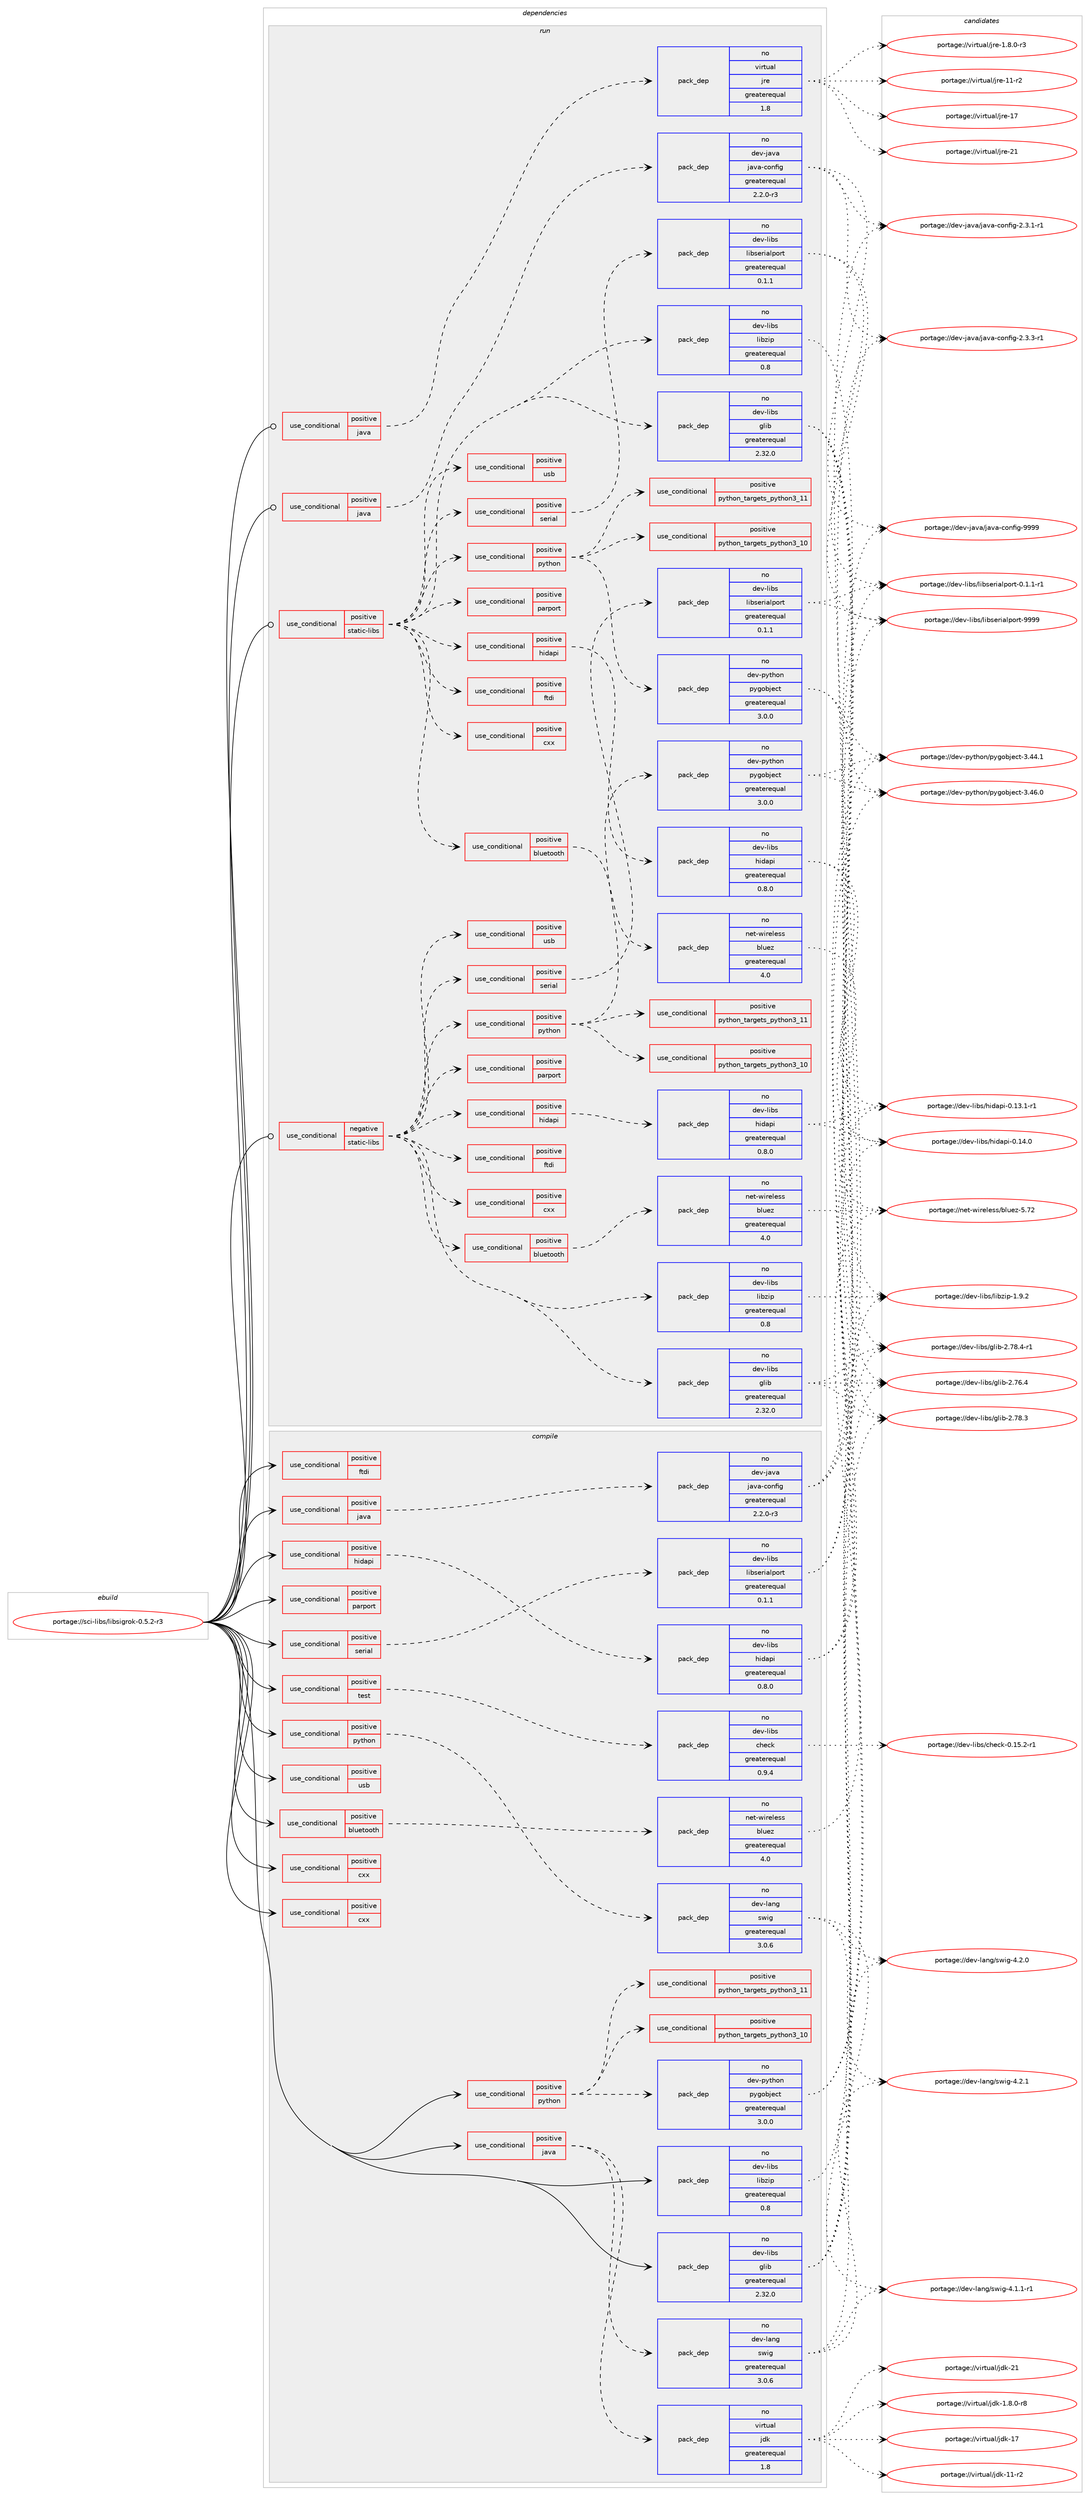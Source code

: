 digraph prolog {

# *************
# Graph options
# *************

newrank=true;
concentrate=true;
compound=true;
graph [rankdir=LR,fontname=Helvetica,fontsize=10,ranksep=1.5];#, ranksep=2.5, nodesep=0.2];
edge  [arrowhead=vee];
node  [fontname=Helvetica,fontsize=10];

# **********
# The ebuild
# **********

subgraph cluster_leftcol {
color=gray;
rank=same;
label=<<i>ebuild</i>>;
id [label="portage://sci-libs/libsigrok-0.5.2-r3", color=red, width=4, href="../sci-libs/libsigrok-0.5.2-r3.svg"];
}

# ****************
# The dependencies
# ****************

subgraph cluster_midcol {
color=gray;
label=<<i>dependencies</i>>;
subgraph cluster_compile {
fillcolor="#eeeeee";
style=filled;
label=<<i>compile</i>>;
subgraph cond7901 {
dependency10935 [label=<<TABLE BORDER="0" CELLBORDER="1" CELLSPACING="0" CELLPADDING="4"><TR><TD ROWSPAN="3" CELLPADDING="10">use_conditional</TD></TR><TR><TD>positive</TD></TR><TR><TD>bluetooth</TD></TR></TABLE>>, shape=none, color=red];
subgraph pack2926 {
dependency10936 [label=<<TABLE BORDER="0" CELLBORDER="1" CELLSPACING="0" CELLPADDING="4" WIDTH="220"><TR><TD ROWSPAN="6" CELLPADDING="30">pack_dep</TD></TR><TR><TD WIDTH="110">no</TD></TR><TR><TD>net-wireless</TD></TR><TR><TD>bluez</TD></TR><TR><TD>greaterequal</TD></TR><TR><TD>4.0</TD></TR></TABLE>>, shape=none, color=blue];
}
dependency10935:e -> dependency10936:w [weight=20,style="dashed",arrowhead="vee"];
}
id:e -> dependency10935:w [weight=20,style="solid",arrowhead="vee"];
subgraph cond7902 {
dependency10937 [label=<<TABLE BORDER="0" CELLBORDER="1" CELLSPACING="0" CELLPADDING="4"><TR><TD ROWSPAN="3" CELLPADDING="10">use_conditional</TD></TR><TR><TD>positive</TD></TR><TR><TD>cxx</TD></TR></TABLE>>, shape=none, color=red];
# *** BEGIN UNKNOWN DEPENDENCY TYPE (TODO) ***
# dependency10937 -> package_dependency(portage://sci-libs/libsigrok-0.5.2-r3,install,no,app-text,doxygen,none,[,,],[],[])
# *** END UNKNOWN DEPENDENCY TYPE (TODO) ***

}
id:e -> dependency10937:w [weight=20,style="solid",arrowhead="vee"];
subgraph cond7903 {
dependency10938 [label=<<TABLE BORDER="0" CELLBORDER="1" CELLSPACING="0" CELLPADDING="4"><TR><TD ROWSPAN="3" CELLPADDING="10">use_conditional</TD></TR><TR><TD>positive</TD></TR><TR><TD>cxx</TD></TR></TABLE>>, shape=none, color=red];
# *** BEGIN UNKNOWN DEPENDENCY TYPE (TODO) ***
# dependency10938 -> package_dependency(portage://sci-libs/libsigrok-0.5.2-r3,install,no,dev-cpp,glibmm,none,[,,],[slot(2)],[])
# *** END UNKNOWN DEPENDENCY TYPE (TODO) ***

}
id:e -> dependency10938:w [weight=20,style="solid",arrowhead="vee"];
subgraph cond7904 {
dependency10939 [label=<<TABLE BORDER="0" CELLBORDER="1" CELLSPACING="0" CELLPADDING="4"><TR><TD ROWSPAN="3" CELLPADDING="10">use_conditional</TD></TR><TR><TD>positive</TD></TR><TR><TD>ftdi</TD></TR></TABLE>>, shape=none, color=red];
# *** BEGIN UNKNOWN DEPENDENCY TYPE (TODO) ***
# dependency10939 -> package_dependency(portage://sci-libs/libsigrok-0.5.2-r3,install,no,dev-embedded,libftdi,none,[,,],[slot(1)],[])
# *** END UNKNOWN DEPENDENCY TYPE (TODO) ***

}
id:e -> dependency10939:w [weight=20,style="solid",arrowhead="vee"];
subgraph cond7905 {
dependency10940 [label=<<TABLE BORDER="0" CELLBORDER="1" CELLSPACING="0" CELLPADDING="4"><TR><TD ROWSPAN="3" CELLPADDING="10">use_conditional</TD></TR><TR><TD>positive</TD></TR><TR><TD>hidapi</TD></TR></TABLE>>, shape=none, color=red];
subgraph pack2927 {
dependency10941 [label=<<TABLE BORDER="0" CELLBORDER="1" CELLSPACING="0" CELLPADDING="4" WIDTH="220"><TR><TD ROWSPAN="6" CELLPADDING="30">pack_dep</TD></TR><TR><TD WIDTH="110">no</TD></TR><TR><TD>dev-libs</TD></TR><TR><TD>hidapi</TD></TR><TR><TD>greaterequal</TD></TR><TR><TD>0.8.0</TD></TR></TABLE>>, shape=none, color=blue];
}
dependency10940:e -> dependency10941:w [weight=20,style="dashed",arrowhead="vee"];
}
id:e -> dependency10940:w [weight=20,style="solid",arrowhead="vee"];
subgraph cond7906 {
dependency10942 [label=<<TABLE BORDER="0" CELLBORDER="1" CELLSPACING="0" CELLPADDING="4"><TR><TD ROWSPAN="3" CELLPADDING="10">use_conditional</TD></TR><TR><TD>positive</TD></TR><TR><TD>java</TD></TR></TABLE>>, shape=none, color=red];
subgraph pack2928 {
dependency10943 [label=<<TABLE BORDER="0" CELLBORDER="1" CELLSPACING="0" CELLPADDING="4" WIDTH="220"><TR><TD ROWSPAN="6" CELLPADDING="30">pack_dep</TD></TR><TR><TD WIDTH="110">no</TD></TR><TR><TD>dev-java</TD></TR><TR><TD>java-config</TD></TR><TR><TD>greaterequal</TD></TR><TR><TD>2.2.0-r3</TD></TR></TABLE>>, shape=none, color=blue];
}
dependency10942:e -> dependency10943:w [weight=20,style="dashed",arrowhead="vee"];
}
id:e -> dependency10942:w [weight=20,style="solid",arrowhead="vee"];
subgraph cond7907 {
dependency10944 [label=<<TABLE BORDER="0" CELLBORDER="1" CELLSPACING="0" CELLPADDING="4"><TR><TD ROWSPAN="3" CELLPADDING="10">use_conditional</TD></TR><TR><TD>positive</TD></TR><TR><TD>java</TD></TR></TABLE>>, shape=none, color=red];
subgraph pack2929 {
dependency10945 [label=<<TABLE BORDER="0" CELLBORDER="1" CELLSPACING="0" CELLPADDING="4" WIDTH="220"><TR><TD ROWSPAN="6" CELLPADDING="30">pack_dep</TD></TR><TR><TD WIDTH="110">no</TD></TR><TR><TD>dev-lang</TD></TR><TR><TD>swig</TD></TR><TR><TD>greaterequal</TD></TR><TR><TD>3.0.6</TD></TR></TABLE>>, shape=none, color=blue];
}
dependency10944:e -> dependency10945:w [weight=20,style="dashed",arrowhead="vee"];
subgraph pack2930 {
dependency10946 [label=<<TABLE BORDER="0" CELLBORDER="1" CELLSPACING="0" CELLPADDING="4" WIDTH="220"><TR><TD ROWSPAN="6" CELLPADDING="30">pack_dep</TD></TR><TR><TD WIDTH="110">no</TD></TR><TR><TD>virtual</TD></TR><TR><TD>jdk</TD></TR><TR><TD>greaterequal</TD></TR><TR><TD>1.8</TD></TR></TABLE>>, shape=none, color=blue];
}
dependency10944:e -> dependency10946:w [weight=20,style="dashed",arrowhead="vee"];
}
id:e -> dependency10944:w [weight=20,style="solid",arrowhead="vee"];
subgraph cond7908 {
dependency10947 [label=<<TABLE BORDER="0" CELLBORDER="1" CELLSPACING="0" CELLPADDING="4"><TR><TD ROWSPAN="3" CELLPADDING="10">use_conditional</TD></TR><TR><TD>positive</TD></TR><TR><TD>parport</TD></TR></TABLE>>, shape=none, color=red];
# *** BEGIN UNKNOWN DEPENDENCY TYPE (TODO) ***
# dependency10947 -> package_dependency(portage://sci-libs/libsigrok-0.5.2-r3,install,no,sys-libs,libieee1284,none,[,,],[],[])
# *** END UNKNOWN DEPENDENCY TYPE (TODO) ***

}
id:e -> dependency10947:w [weight=20,style="solid",arrowhead="vee"];
subgraph cond7909 {
dependency10948 [label=<<TABLE BORDER="0" CELLBORDER="1" CELLSPACING="0" CELLPADDING="4"><TR><TD ROWSPAN="3" CELLPADDING="10">use_conditional</TD></TR><TR><TD>positive</TD></TR><TR><TD>python</TD></TR></TABLE>>, shape=none, color=red];
subgraph cond7910 {
dependency10949 [label=<<TABLE BORDER="0" CELLBORDER="1" CELLSPACING="0" CELLPADDING="4"><TR><TD ROWSPAN="3" CELLPADDING="10">use_conditional</TD></TR><TR><TD>positive</TD></TR><TR><TD>python_targets_python3_10</TD></TR></TABLE>>, shape=none, color=red];
# *** BEGIN UNKNOWN DEPENDENCY TYPE (TODO) ***
# dependency10949 -> package_dependency(portage://sci-libs/libsigrok-0.5.2-r3,install,no,dev-lang,python,none,[,,],[slot(3.10)],[])
# *** END UNKNOWN DEPENDENCY TYPE (TODO) ***

}
dependency10948:e -> dependency10949:w [weight=20,style="dashed",arrowhead="vee"];
subgraph cond7911 {
dependency10950 [label=<<TABLE BORDER="0" CELLBORDER="1" CELLSPACING="0" CELLPADDING="4"><TR><TD ROWSPAN="3" CELLPADDING="10">use_conditional</TD></TR><TR><TD>positive</TD></TR><TR><TD>python_targets_python3_11</TD></TR></TABLE>>, shape=none, color=red];
# *** BEGIN UNKNOWN DEPENDENCY TYPE (TODO) ***
# dependency10950 -> package_dependency(portage://sci-libs/libsigrok-0.5.2-r3,install,no,dev-lang,python,none,[,,],[slot(3.11)],[])
# *** END UNKNOWN DEPENDENCY TYPE (TODO) ***

}
dependency10948:e -> dependency10950:w [weight=20,style="dashed",arrowhead="vee"];
subgraph pack2931 {
dependency10951 [label=<<TABLE BORDER="0" CELLBORDER="1" CELLSPACING="0" CELLPADDING="4" WIDTH="220"><TR><TD ROWSPAN="6" CELLPADDING="30">pack_dep</TD></TR><TR><TD WIDTH="110">no</TD></TR><TR><TD>dev-python</TD></TR><TR><TD>pygobject</TD></TR><TR><TD>greaterequal</TD></TR><TR><TD>3.0.0</TD></TR></TABLE>>, shape=none, color=blue];
}
dependency10948:e -> dependency10951:w [weight=20,style="dashed",arrowhead="vee"];
}
id:e -> dependency10948:w [weight=20,style="solid",arrowhead="vee"];
subgraph cond7912 {
dependency10952 [label=<<TABLE BORDER="0" CELLBORDER="1" CELLSPACING="0" CELLPADDING="4"><TR><TD ROWSPAN="3" CELLPADDING="10">use_conditional</TD></TR><TR><TD>positive</TD></TR><TR><TD>python</TD></TR></TABLE>>, shape=none, color=red];
subgraph pack2932 {
dependency10953 [label=<<TABLE BORDER="0" CELLBORDER="1" CELLSPACING="0" CELLPADDING="4" WIDTH="220"><TR><TD ROWSPAN="6" CELLPADDING="30">pack_dep</TD></TR><TR><TD WIDTH="110">no</TD></TR><TR><TD>dev-lang</TD></TR><TR><TD>swig</TD></TR><TR><TD>greaterequal</TD></TR><TR><TD>3.0.6</TD></TR></TABLE>>, shape=none, color=blue];
}
dependency10952:e -> dependency10953:w [weight=20,style="dashed",arrowhead="vee"];
# *** BEGIN UNKNOWN DEPENDENCY TYPE (TODO) ***
# dependency10952 -> package_dependency(portage://sci-libs/libsigrok-0.5.2-r3,install,no,dev-python,numpy,none,[,,],[],[use(optenable(python_targets_python3_10),negative),use(optenable(python_targets_python3_11),negative)])
# *** END UNKNOWN DEPENDENCY TYPE (TODO) ***

# *** BEGIN UNKNOWN DEPENDENCY TYPE (TODO) ***
# dependency10952 -> package_dependency(portage://sci-libs/libsigrok-0.5.2-r3,install,no,dev-python,setuptools,none,[,,],[],[use(optenable(python_targets_python3_10),negative),use(optenable(python_targets_python3_11),negative)])
# *** END UNKNOWN DEPENDENCY TYPE (TODO) ***

}
id:e -> dependency10952:w [weight=20,style="solid",arrowhead="vee"];
subgraph cond7913 {
dependency10954 [label=<<TABLE BORDER="0" CELLBORDER="1" CELLSPACING="0" CELLPADDING="4"><TR><TD ROWSPAN="3" CELLPADDING="10">use_conditional</TD></TR><TR><TD>positive</TD></TR><TR><TD>serial</TD></TR></TABLE>>, shape=none, color=red];
subgraph pack2933 {
dependency10955 [label=<<TABLE BORDER="0" CELLBORDER="1" CELLSPACING="0" CELLPADDING="4" WIDTH="220"><TR><TD ROWSPAN="6" CELLPADDING="30">pack_dep</TD></TR><TR><TD WIDTH="110">no</TD></TR><TR><TD>dev-libs</TD></TR><TR><TD>libserialport</TD></TR><TR><TD>greaterequal</TD></TR><TR><TD>0.1.1</TD></TR></TABLE>>, shape=none, color=blue];
}
dependency10954:e -> dependency10955:w [weight=20,style="dashed",arrowhead="vee"];
}
id:e -> dependency10954:w [weight=20,style="solid",arrowhead="vee"];
subgraph cond7914 {
dependency10956 [label=<<TABLE BORDER="0" CELLBORDER="1" CELLSPACING="0" CELLPADDING="4"><TR><TD ROWSPAN="3" CELLPADDING="10">use_conditional</TD></TR><TR><TD>positive</TD></TR><TR><TD>test</TD></TR></TABLE>>, shape=none, color=red];
subgraph pack2934 {
dependency10957 [label=<<TABLE BORDER="0" CELLBORDER="1" CELLSPACING="0" CELLPADDING="4" WIDTH="220"><TR><TD ROWSPAN="6" CELLPADDING="30">pack_dep</TD></TR><TR><TD WIDTH="110">no</TD></TR><TR><TD>dev-libs</TD></TR><TR><TD>check</TD></TR><TR><TD>greaterequal</TD></TR><TR><TD>0.9.4</TD></TR></TABLE>>, shape=none, color=blue];
}
dependency10956:e -> dependency10957:w [weight=20,style="dashed",arrowhead="vee"];
}
id:e -> dependency10956:w [weight=20,style="solid",arrowhead="vee"];
subgraph cond7915 {
dependency10958 [label=<<TABLE BORDER="0" CELLBORDER="1" CELLSPACING="0" CELLPADDING="4"><TR><TD ROWSPAN="3" CELLPADDING="10">use_conditional</TD></TR><TR><TD>positive</TD></TR><TR><TD>usb</TD></TR></TABLE>>, shape=none, color=red];
# *** BEGIN UNKNOWN DEPENDENCY TYPE (TODO) ***
# dependency10958 -> package_dependency(portage://sci-libs/libsigrok-0.5.2-r3,install,no,virtual,libusb,none,[,,],[slot(1)],[])
# *** END UNKNOWN DEPENDENCY TYPE (TODO) ***

}
id:e -> dependency10958:w [weight=20,style="solid",arrowhead="vee"];
subgraph pack2935 {
dependency10959 [label=<<TABLE BORDER="0" CELLBORDER="1" CELLSPACING="0" CELLPADDING="4" WIDTH="220"><TR><TD ROWSPAN="6" CELLPADDING="30">pack_dep</TD></TR><TR><TD WIDTH="110">no</TD></TR><TR><TD>dev-libs</TD></TR><TR><TD>glib</TD></TR><TR><TD>greaterequal</TD></TR><TR><TD>2.32.0</TD></TR></TABLE>>, shape=none, color=blue];
}
id:e -> dependency10959:w [weight=20,style="solid",arrowhead="vee"];
subgraph pack2936 {
dependency10960 [label=<<TABLE BORDER="0" CELLBORDER="1" CELLSPACING="0" CELLPADDING="4" WIDTH="220"><TR><TD ROWSPAN="6" CELLPADDING="30">pack_dep</TD></TR><TR><TD WIDTH="110">no</TD></TR><TR><TD>dev-libs</TD></TR><TR><TD>libzip</TD></TR><TR><TD>greaterequal</TD></TR><TR><TD>0.8</TD></TR></TABLE>>, shape=none, color=blue];
}
id:e -> dependency10960:w [weight=20,style="solid",arrowhead="vee"];
# *** BEGIN UNKNOWN DEPENDENCY TYPE (TODO) ***
# id -> package_dependency(portage://sci-libs/libsigrok-0.5.2-r3,install,no,virtual,pkgconfig,none,[,,],[],[])
# *** END UNKNOWN DEPENDENCY TYPE (TODO) ***

}
subgraph cluster_compileandrun {
fillcolor="#eeeeee";
style=filled;
label=<<i>compile and run</i>>;
}
subgraph cluster_run {
fillcolor="#eeeeee";
style=filled;
label=<<i>run</i>>;
subgraph cond7916 {
dependency10961 [label=<<TABLE BORDER="0" CELLBORDER="1" CELLSPACING="0" CELLPADDING="4"><TR><TD ROWSPAN="3" CELLPADDING="10">use_conditional</TD></TR><TR><TD>negative</TD></TR><TR><TD>static-libs</TD></TR></TABLE>>, shape=none, color=red];
subgraph pack2937 {
dependency10962 [label=<<TABLE BORDER="0" CELLBORDER="1" CELLSPACING="0" CELLPADDING="4" WIDTH="220"><TR><TD ROWSPAN="6" CELLPADDING="30">pack_dep</TD></TR><TR><TD WIDTH="110">no</TD></TR><TR><TD>dev-libs</TD></TR><TR><TD>glib</TD></TR><TR><TD>greaterequal</TD></TR><TR><TD>2.32.0</TD></TR></TABLE>>, shape=none, color=blue];
}
dependency10961:e -> dependency10962:w [weight=20,style="dashed",arrowhead="vee"];
subgraph pack2938 {
dependency10963 [label=<<TABLE BORDER="0" CELLBORDER="1" CELLSPACING="0" CELLPADDING="4" WIDTH="220"><TR><TD ROWSPAN="6" CELLPADDING="30">pack_dep</TD></TR><TR><TD WIDTH="110">no</TD></TR><TR><TD>dev-libs</TD></TR><TR><TD>libzip</TD></TR><TR><TD>greaterequal</TD></TR><TR><TD>0.8</TD></TR></TABLE>>, shape=none, color=blue];
}
dependency10961:e -> dependency10963:w [weight=20,style="dashed",arrowhead="vee"];
subgraph cond7917 {
dependency10964 [label=<<TABLE BORDER="0" CELLBORDER="1" CELLSPACING="0" CELLPADDING="4"><TR><TD ROWSPAN="3" CELLPADDING="10">use_conditional</TD></TR><TR><TD>positive</TD></TR><TR><TD>bluetooth</TD></TR></TABLE>>, shape=none, color=red];
subgraph pack2939 {
dependency10965 [label=<<TABLE BORDER="0" CELLBORDER="1" CELLSPACING="0" CELLPADDING="4" WIDTH="220"><TR><TD ROWSPAN="6" CELLPADDING="30">pack_dep</TD></TR><TR><TD WIDTH="110">no</TD></TR><TR><TD>net-wireless</TD></TR><TR><TD>bluez</TD></TR><TR><TD>greaterequal</TD></TR><TR><TD>4.0</TD></TR></TABLE>>, shape=none, color=blue];
}
dependency10964:e -> dependency10965:w [weight=20,style="dashed",arrowhead="vee"];
}
dependency10961:e -> dependency10964:w [weight=20,style="dashed",arrowhead="vee"];
subgraph cond7918 {
dependency10966 [label=<<TABLE BORDER="0" CELLBORDER="1" CELLSPACING="0" CELLPADDING="4"><TR><TD ROWSPAN="3" CELLPADDING="10">use_conditional</TD></TR><TR><TD>positive</TD></TR><TR><TD>cxx</TD></TR></TABLE>>, shape=none, color=red];
# *** BEGIN UNKNOWN DEPENDENCY TYPE (TODO) ***
# dependency10966 -> package_dependency(portage://sci-libs/libsigrok-0.5.2-r3,run,no,dev-cpp,glibmm,none,[,,],[slot(2)],[])
# *** END UNKNOWN DEPENDENCY TYPE (TODO) ***

}
dependency10961:e -> dependency10966:w [weight=20,style="dashed",arrowhead="vee"];
subgraph cond7919 {
dependency10967 [label=<<TABLE BORDER="0" CELLBORDER="1" CELLSPACING="0" CELLPADDING="4"><TR><TD ROWSPAN="3" CELLPADDING="10">use_conditional</TD></TR><TR><TD>positive</TD></TR><TR><TD>ftdi</TD></TR></TABLE>>, shape=none, color=red];
# *** BEGIN UNKNOWN DEPENDENCY TYPE (TODO) ***
# dependency10967 -> package_dependency(portage://sci-libs/libsigrok-0.5.2-r3,run,no,dev-embedded,libftdi,none,[,,],[slot(1)],[])
# *** END UNKNOWN DEPENDENCY TYPE (TODO) ***

}
dependency10961:e -> dependency10967:w [weight=20,style="dashed",arrowhead="vee"];
subgraph cond7920 {
dependency10968 [label=<<TABLE BORDER="0" CELLBORDER="1" CELLSPACING="0" CELLPADDING="4"><TR><TD ROWSPAN="3" CELLPADDING="10">use_conditional</TD></TR><TR><TD>positive</TD></TR><TR><TD>hidapi</TD></TR></TABLE>>, shape=none, color=red];
subgraph pack2940 {
dependency10969 [label=<<TABLE BORDER="0" CELLBORDER="1" CELLSPACING="0" CELLPADDING="4" WIDTH="220"><TR><TD ROWSPAN="6" CELLPADDING="30">pack_dep</TD></TR><TR><TD WIDTH="110">no</TD></TR><TR><TD>dev-libs</TD></TR><TR><TD>hidapi</TD></TR><TR><TD>greaterequal</TD></TR><TR><TD>0.8.0</TD></TR></TABLE>>, shape=none, color=blue];
}
dependency10968:e -> dependency10969:w [weight=20,style="dashed",arrowhead="vee"];
}
dependency10961:e -> dependency10968:w [weight=20,style="dashed",arrowhead="vee"];
subgraph cond7921 {
dependency10970 [label=<<TABLE BORDER="0" CELLBORDER="1" CELLSPACING="0" CELLPADDING="4"><TR><TD ROWSPAN="3" CELLPADDING="10">use_conditional</TD></TR><TR><TD>positive</TD></TR><TR><TD>parport</TD></TR></TABLE>>, shape=none, color=red];
# *** BEGIN UNKNOWN DEPENDENCY TYPE (TODO) ***
# dependency10970 -> package_dependency(portage://sci-libs/libsigrok-0.5.2-r3,run,no,sys-libs,libieee1284,none,[,,],[],[])
# *** END UNKNOWN DEPENDENCY TYPE (TODO) ***

}
dependency10961:e -> dependency10970:w [weight=20,style="dashed",arrowhead="vee"];
subgraph cond7922 {
dependency10971 [label=<<TABLE BORDER="0" CELLBORDER="1" CELLSPACING="0" CELLPADDING="4"><TR><TD ROWSPAN="3" CELLPADDING="10">use_conditional</TD></TR><TR><TD>positive</TD></TR><TR><TD>python</TD></TR></TABLE>>, shape=none, color=red];
subgraph cond7923 {
dependency10972 [label=<<TABLE BORDER="0" CELLBORDER="1" CELLSPACING="0" CELLPADDING="4"><TR><TD ROWSPAN="3" CELLPADDING="10">use_conditional</TD></TR><TR><TD>positive</TD></TR><TR><TD>python_targets_python3_10</TD></TR></TABLE>>, shape=none, color=red];
# *** BEGIN UNKNOWN DEPENDENCY TYPE (TODO) ***
# dependency10972 -> package_dependency(portage://sci-libs/libsigrok-0.5.2-r3,run,no,dev-lang,python,none,[,,],[slot(3.10)],[])
# *** END UNKNOWN DEPENDENCY TYPE (TODO) ***

}
dependency10971:e -> dependency10972:w [weight=20,style="dashed",arrowhead="vee"];
subgraph cond7924 {
dependency10973 [label=<<TABLE BORDER="0" CELLBORDER="1" CELLSPACING="0" CELLPADDING="4"><TR><TD ROWSPAN="3" CELLPADDING="10">use_conditional</TD></TR><TR><TD>positive</TD></TR><TR><TD>python_targets_python3_11</TD></TR></TABLE>>, shape=none, color=red];
# *** BEGIN UNKNOWN DEPENDENCY TYPE (TODO) ***
# dependency10973 -> package_dependency(portage://sci-libs/libsigrok-0.5.2-r3,run,no,dev-lang,python,none,[,,],[slot(3.11)],[])
# *** END UNKNOWN DEPENDENCY TYPE (TODO) ***

}
dependency10971:e -> dependency10973:w [weight=20,style="dashed",arrowhead="vee"];
subgraph pack2941 {
dependency10974 [label=<<TABLE BORDER="0" CELLBORDER="1" CELLSPACING="0" CELLPADDING="4" WIDTH="220"><TR><TD ROWSPAN="6" CELLPADDING="30">pack_dep</TD></TR><TR><TD WIDTH="110">no</TD></TR><TR><TD>dev-python</TD></TR><TR><TD>pygobject</TD></TR><TR><TD>greaterequal</TD></TR><TR><TD>3.0.0</TD></TR></TABLE>>, shape=none, color=blue];
}
dependency10971:e -> dependency10974:w [weight=20,style="dashed",arrowhead="vee"];
}
dependency10961:e -> dependency10971:w [weight=20,style="dashed",arrowhead="vee"];
subgraph cond7925 {
dependency10975 [label=<<TABLE BORDER="0" CELLBORDER="1" CELLSPACING="0" CELLPADDING="4"><TR><TD ROWSPAN="3" CELLPADDING="10">use_conditional</TD></TR><TR><TD>positive</TD></TR><TR><TD>serial</TD></TR></TABLE>>, shape=none, color=red];
subgraph pack2942 {
dependency10976 [label=<<TABLE BORDER="0" CELLBORDER="1" CELLSPACING="0" CELLPADDING="4" WIDTH="220"><TR><TD ROWSPAN="6" CELLPADDING="30">pack_dep</TD></TR><TR><TD WIDTH="110">no</TD></TR><TR><TD>dev-libs</TD></TR><TR><TD>libserialport</TD></TR><TR><TD>greaterequal</TD></TR><TR><TD>0.1.1</TD></TR></TABLE>>, shape=none, color=blue];
}
dependency10975:e -> dependency10976:w [weight=20,style="dashed",arrowhead="vee"];
}
dependency10961:e -> dependency10975:w [weight=20,style="dashed",arrowhead="vee"];
subgraph cond7926 {
dependency10977 [label=<<TABLE BORDER="0" CELLBORDER="1" CELLSPACING="0" CELLPADDING="4"><TR><TD ROWSPAN="3" CELLPADDING="10">use_conditional</TD></TR><TR><TD>positive</TD></TR><TR><TD>usb</TD></TR></TABLE>>, shape=none, color=red];
# *** BEGIN UNKNOWN DEPENDENCY TYPE (TODO) ***
# dependency10977 -> package_dependency(portage://sci-libs/libsigrok-0.5.2-r3,run,no,virtual,libusb,none,[,,],[slot(1)],[])
# *** END UNKNOWN DEPENDENCY TYPE (TODO) ***

}
dependency10961:e -> dependency10977:w [weight=20,style="dashed",arrowhead="vee"];
}
id:e -> dependency10961:w [weight=20,style="solid",arrowhead="odot"];
subgraph cond7927 {
dependency10978 [label=<<TABLE BORDER="0" CELLBORDER="1" CELLSPACING="0" CELLPADDING="4"><TR><TD ROWSPAN="3" CELLPADDING="10">use_conditional</TD></TR><TR><TD>positive</TD></TR><TR><TD>java</TD></TR></TABLE>>, shape=none, color=red];
subgraph pack2943 {
dependency10979 [label=<<TABLE BORDER="0" CELLBORDER="1" CELLSPACING="0" CELLPADDING="4" WIDTH="220"><TR><TD ROWSPAN="6" CELLPADDING="30">pack_dep</TD></TR><TR><TD WIDTH="110">no</TD></TR><TR><TD>dev-java</TD></TR><TR><TD>java-config</TD></TR><TR><TD>greaterequal</TD></TR><TR><TD>2.2.0-r3</TD></TR></TABLE>>, shape=none, color=blue];
}
dependency10978:e -> dependency10979:w [weight=20,style="dashed",arrowhead="vee"];
}
id:e -> dependency10978:w [weight=20,style="solid",arrowhead="odot"];
subgraph cond7928 {
dependency10980 [label=<<TABLE BORDER="0" CELLBORDER="1" CELLSPACING="0" CELLPADDING="4"><TR><TD ROWSPAN="3" CELLPADDING="10">use_conditional</TD></TR><TR><TD>positive</TD></TR><TR><TD>java</TD></TR></TABLE>>, shape=none, color=red];
subgraph pack2944 {
dependency10981 [label=<<TABLE BORDER="0" CELLBORDER="1" CELLSPACING="0" CELLPADDING="4" WIDTH="220"><TR><TD ROWSPAN="6" CELLPADDING="30">pack_dep</TD></TR><TR><TD WIDTH="110">no</TD></TR><TR><TD>virtual</TD></TR><TR><TD>jre</TD></TR><TR><TD>greaterequal</TD></TR><TR><TD>1.8</TD></TR></TABLE>>, shape=none, color=blue];
}
dependency10980:e -> dependency10981:w [weight=20,style="dashed",arrowhead="vee"];
}
id:e -> dependency10980:w [weight=20,style="solid",arrowhead="odot"];
subgraph cond7929 {
dependency10982 [label=<<TABLE BORDER="0" CELLBORDER="1" CELLSPACING="0" CELLPADDING="4"><TR><TD ROWSPAN="3" CELLPADDING="10">use_conditional</TD></TR><TR><TD>positive</TD></TR><TR><TD>static-libs</TD></TR></TABLE>>, shape=none, color=red];
subgraph pack2945 {
dependency10983 [label=<<TABLE BORDER="0" CELLBORDER="1" CELLSPACING="0" CELLPADDING="4" WIDTH="220"><TR><TD ROWSPAN="6" CELLPADDING="30">pack_dep</TD></TR><TR><TD WIDTH="110">no</TD></TR><TR><TD>dev-libs</TD></TR><TR><TD>glib</TD></TR><TR><TD>greaterequal</TD></TR><TR><TD>2.32.0</TD></TR></TABLE>>, shape=none, color=blue];
}
dependency10982:e -> dependency10983:w [weight=20,style="dashed",arrowhead="vee"];
subgraph pack2946 {
dependency10984 [label=<<TABLE BORDER="0" CELLBORDER="1" CELLSPACING="0" CELLPADDING="4" WIDTH="220"><TR><TD ROWSPAN="6" CELLPADDING="30">pack_dep</TD></TR><TR><TD WIDTH="110">no</TD></TR><TR><TD>dev-libs</TD></TR><TR><TD>libzip</TD></TR><TR><TD>greaterequal</TD></TR><TR><TD>0.8</TD></TR></TABLE>>, shape=none, color=blue];
}
dependency10982:e -> dependency10984:w [weight=20,style="dashed",arrowhead="vee"];
subgraph cond7930 {
dependency10985 [label=<<TABLE BORDER="0" CELLBORDER="1" CELLSPACING="0" CELLPADDING="4"><TR><TD ROWSPAN="3" CELLPADDING="10">use_conditional</TD></TR><TR><TD>positive</TD></TR><TR><TD>bluetooth</TD></TR></TABLE>>, shape=none, color=red];
subgraph pack2947 {
dependency10986 [label=<<TABLE BORDER="0" CELLBORDER="1" CELLSPACING="0" CELLPADDING="4" WIDTH="220"><TR><TD ROWSPAN="6" CELLPADDING="30">pack_dep</TD></TR><TR><TD WIDTH="110">no</TD></TR><TR><TD>net-wireless</TD></TR><TR><TD>bluez</TD></TR><TR><TD>greaterequal</TD></TR><TR><TD>4.0</TD></TR></TABLE>>, shape=none, color=blue];
}
dependency10985:e -> dependency10986:w [weight=20,style="dashed",arrowhead="vee"];
}
dependency10982:e -> dependency10985:w [weight=20,style="dashed",arrowhead="vee"];
subgraph cond7931 {
dependency10987 [label=<<TABLE BORDER="0" CELLBORDER="1" CELLSPACING="0" CELLPADDING="4"><TR><TD ROWSPAN="3" CELLPADDING="10">use_conditional</TD></TR><TR><TD>positive</TD></TR><TR><TD>cxx</TD></TR></TABLE>>, shape=none, color=red];
# *** BEGIN UNKNOWN DEPENDENCY TYPE (TODO) ***
# dependency10987 -> package_dependency(portage://sci-libs/libsigrok-0.5.2-r3,run,no,dev-cpp,glibmm,none,[,,],[slot(2)],[use(enable(static-libs),positive)])
# *** END UNKNOWN DEPENDENCY TYPE (TODO) ***

}
dependency10982:e -> dependency10987:w [weight=20,style="dashed",arrowhead="vee"];
subgraph cond7932 {
dependency10988 [label=<<TABLE BORDER="0" CELLBORDER="1" CELLSPACING="0" CELLPADDING="4"><TR><TD ROWSPAN="3" CELLPADDING="10">use_conditional</TD></TR><TR><TD>positive</TD></TR><TR><TD>ftdi</TD></TR></TABLE>>, shape=none, color=red];
# *** BEGIN UNKNOWN DEPENDENCY TYPE (TODO) ***
# dependency10988 -> package_dependency(portage://sci-libs/libsigrok-0.5.2-r3,run,no,dev-embedded,libftdi,none,[,,],[slot(1)],[use(enable(static-libs),positive)])
# *** END UNKNOWN DEPENDENCY TYPE (TODO) ***

}
dependency10982:e -> dependency10988:w [weight=20,style="dashed",arrowhead="vee"];
subgraph cond7933 {
dependency10989 [label=<<TABLE BORDER="0" CELLBORDER="1" CELLSPACING="0" CELLPADDING="4"><TR><TD ROWSPAN="3" CELLPADDING="10">use_conditional</TD></TR><TR><TD>positive</TD></TR><TR><TD>hidapi</TD></TR></TABLE>>, shape=none, color=red];
subgraph pack2948 {
dependency10990 [label=<<TABLE BORDER="0" CELLBORDER="1" CELLSPACING="0" CELLPADDING="4" WIDTH="220"><TR><TD ROWSPAN="6" CELLPADDING="30">pack_dep</TD></TR><TR><TD WIDTH="110">no</TD></TR><TR><TD>dev-libs</TD></TR><TR><TD>hidapi</TD></TR><TR><TD>greaterequal</TD></TR><TR><TD>0.8.0</TD></TR></TABLE>>, shape=none, color=blue];
}
dependency10989:e -> dependency10990:w [weight=20,style="dashed",arrowhead="vee"];
}
dependency10982:e -> dependency10989:w [weight=20,style="dashed",arrowhead="vee"];
subgraph cond7934 {
dependency10991 [label=<<TABLE BORDER="0" CELLBORDER="1" CELLSPACING="0" CELLPADDING="4"><TR><TD ROWSPAN="3" CELLPADDING="10">use_conditional</TD></TR><TR><TD>positive</TD></TR><TR><TD>parport</TD></TR></TABLE>>, shape=none, color=red];
# *** BEGIN UNKNOWN DEPENDENCY TYPE (TODO) ***
# dependency10991 -> package_dependency(portage://sci-libs/libsigrok-0.5.2-r3,run,no,sys-libs,libieee1284,none,[,,],[],[use(enable(static-libs),positive)])
# *** END UNKNOWN DEPENDENCY TYPE (TODO) ***

}
dependency10982:e -> dependency10991:w [weight=20,style="dashed",arrowhead="vee"];
subgraph cond7935 {
dependency10992 [label=<<TABLE BORDER="0" CELLBORDER="1" CELLSPACING="0" CELLPADDING="4"><TR><TD ROWSPAN="3" CELLPADDING="10">use_conditional</TD></TR><TR><TD>positive</TD></TR><TR><TD>python</TD></TR></TABLE>>, shape=none, color=red];
subgraph cond7936 {
dependency10993 [label=<<TABLE BORDER="0" CELLBORDER="1" CELLSPACING="0" CELLPADDING="4"><TR><TD ROWSPAN="3" CELLPADDING="10">use_conditional</TD></TR><TR><TD>positive</TD></TR><TR><TD>python_targets_python3_10</TD></TR></TABLE>>, shape=none, color=red];
# *** BEGIN UNKNOWN DEPENDENCY TYPE (TODO) ***
# dependency10993 -> package_dependency(portage://sci-libs/libsigrok-0.5.2-r3,run,no,dev-lang,python,none,[,,],[slot(3.10)],[])
# *** END UNKNOWN DEPENDENCY TYPE (TODO) ***

}
dependency10992:e -> dependency10993:w [weight=20,style="dashed",arrowhead="vee"];
subgraph cond7937 {
dependency10994 [label=<<TABLE BORDER="0" CELLBORDER="1" CELLSPACING="0" CELLPADDING="4"><TR><TD ROWSPAN="3" CELLPADDING="10">use_conditional</TD></TR><TR><TD>positive</TD></TR><TR><TD>python_targets_python3_11</TD></TR></TABLE>>, shape=none, color=red];
# *** BEGIN UNKNOWN DEPENDENCY TYPE (TODO) ***
# dependency10994 -> package_dependency(portage://sci-libs/libsigrok-0.5.2-r3,run,no,dev-lang,python,none,[,,],[slot(3.11)],[])
# *** END UNKNOWN DEPENDENCY TYPE (TODO) ***

}
dependency10992:e -> dependency10994:w [weight=20,style="dashed",arrowhead="vee"];
subgraph pack2949 {
dependency10995 [label=<<TABLE BORDER="0" CELLBORDER="1" CELLSPACING="0" CELLPADDING="4" WIDTH="220"><TR><TD ROWSPAN="6" CELLPADDING="30">pack_dep</TD></TR><TR><TD WIDTH="110">no</TD></TR><TR><TD>dev-python</TD></TR><TR><TD>pygobject</TD></TR><TR><TD>greaterequal</TD></TR><TR><TD>3.0.0</TD></TR></TABLE>>, shape=none, color=blue];
}
dependency10992:e -> dependency10995:w [weight=20,style="dashed",arrowhead="vee"];
}
dependency10982:e -> dependency10992:w [weight=20,style="dashed",arrowhead="vee"];
subgraph cond7938 {
dependency10996 [label=<<TABLE BORDER="0" CELLBORDER="1" CELLSPACING="0" CELLPADDING="4"><TR><TD ROWSPAN="3" CELLPADDING="10">use_conditional</TD></TR><TR><TD>positive</TD></TR><TR><TD>serial</TD></TR></TABLE>>, shape=none, color=red];
subgraph pack2950 {
dependency10997 [label=<<TABLE BORDER="0" CELLBORDER="1" CELLSPACING="0" CELLPADDING="4" WIDTH="220"><TR><TD ROWSPAN="6" CELLPADDING="30">pack_dep</TD></TR><TR><TD WIDTH="110">no</TD></TR><TR><TD>dev-libs</TD></TR><TR><TD>libserialport</TD></TR><TR><TD>greaterequal</TD></TR><TR><TD>0.1.1</TD></TR></TABLE>>, shape=none, color=blue];
}
dependency10996:e -> dependency10997:w [weight=20,style="dashed",arrowhead="vee"];
}
dependency10982:e -> dependency10996:w [weight=20,style="dashed",arrowhead="vee"];
subgraph cond7939 {
dependency10998 [label=<<TABLE BORDER="0" CELLBORDER="1" CELLSPACING="0" CELLPADDING="4"><TR><TD ROWSPAN="3" CELLPADDING="10">use_conditional</TD></TR><TR><TD>positive</TD></TR><TR><TD>usb</TD></TR></TABLE>>, shape=none, color=red];
# *** BEGIN UNKNOWN DEPENDENCY TYPE (TODO) ***
# dependency10998 -> package_dependency(portage://sci-libs/libsigrok-0.5.2-r3,run,no,virtual,libusb,none,[,,],[slot(1)],[use(enable(static-libs),positive)])
# *** END UNKNOWN DEPENDENCY TYPE (TODO) ***

}
dependency10982:e -> dependency10998:w [weight=20,style="dashed",arrowhead="vee"];
}
id:e -> dependency10982:w [weight=20,style="solid",arrowhead="odot"];
}
}

# **************
# The candidates
# **************

subgraph cluster_choices {
rank=same;
color=gray;
label=<<i>candidates</i>>;

subgraph choice2926 {
color=black;
nodesep=1;
choice1101011164511910511410110810111511547981081171011224553465550 [label="portage://net-wireless/bluez-5.72", color=red, width=4,href="../net-wireless/bluez-5.72.svg"];
dependency10936:e -> choice1101011164511910511410110810111511547981081171011224553465550:w [style=dotted,weight="100"];
}
subgraph choice2927 {
color=black;
nodesep=1;
choice10010111845108105981154710410510097112105454846495146494511449 [label="portage://dev-libs/hidapi-0.13.1-r1", color=red, width=4,href="../dev-libs/hidapi-0.13.1-r1.svg"];
choice1001011184510810598115471041051009711210545484649524648 [label="portage://dev-libs/hidapi-0.14.0", color=red, width=4,href="../dev-libs/hidapi-0.14.0.svg"];
dependency10941:e -> choice10010111845108105981154710410510097112105454846495146494511449:w [style=dotted,weight="100"];
dependency10941:e -> choice1001011184510810598115471041051009711210545484649524648:w [style=dotted,weight="100"];
}
subgraph choice2928 {
color=black;
nodesep=1;
choice10010111845106971189747106971189745991111101021051034550465146494511449 [label="portage://dev-java/java-config-2.3.1-r1", color=red, width=4,href="../dev-java/java-config-2.3.1-r1.svg"];
choice10010111845106971189747106971189745991111101021051034550465146514511449 [label="portage://dev-java/java-config-2.3.3-r1", color=red, width=4,href="../dev-java/java-config-2.3.3-r1.svg"];
choice10010111845106971189747106971189745991111101021051034557575757 [label="portage://dev-java/java-config-9999", color=red, width=4,href="../dev-java/java-config-9999.svg"];
dependency10943:e -> choice10010111845106971189747106971189745991111101021051034550465146494511449:w [style=dotted,weight="100"];
dependency10943:e -> choice10010111845106971189747106971189745991111101021051034550465146514511449:w [style=dotted,weight="100"];
dependency10943:e -> choice10010111845106971189747106971189745991111101021051034557575757:w [style=dotted,weight="100"];
}
subgraph choice2929 {
color=black;
nodesep=1;
choice1001011184510897110103471151191051034552464946494511449 [label="portage://dev-lang/swig-4.1.1-r1", color=red, width=4,href="../dev-lang/swig-4.1.1-r1.svg"];
choice100101118451089711010347115119105103455246504648 [label="portage://dev-lang/swig-4.2.0", color=red, width=4,href="../dev-lang/swig-4.2.0.svg"];
choice100101118451089711010347115119105103455246504649 [label="portage://dev-lang/swig-4.2.1", color=red, width=4,href="../dev-lang/swig-4.2.1.svg"];
dependency10945:e -> choice1001011184510897110103471151191051034552464946494511449:w [style=dotted,weight="100"];
dependency10945:e -> choice100101118451089711010347115119105103455246504648:w [style=dotted,weight="100"];
dependency10945:e -> choice100101118451089711010347115119105103455246504649:w [style=dotted,weight="100"];
}
subgraph choice2930 {
color=black;
nodesep=1;
choice11810511411611797108471061001074549465646484511456 [label="portage://virtual/jdk-1.8.0-r8", color=red, width=4,href="../virtual/jdk-1.8.0-r8.svg"];
choice11810511411611797108471061001074549494511450 [label="portage://virtual/jdk-11-r2", color=red, width=4,href="../virtual/jdk-11-r2.svg"];
choice1181051141161179710847106100107454955 [label="portage://virtual/jdk-17", color=red, width=4,href="../virtual/jdk-17.svg"];
choice1181051141161179710847106100107455049 [label="portage://virtual/jdk-21", color=red, width=4,href="../virtual/jdk-21.svg"];
dependency10946:e -> choice11810511411611797108471061001074549465646484511456:w [style=dotted,weight="100"];
dependency10946:e -> choice11810511411611797108471061001074549494511450:w [style=dotted,weight="100"];
dependency10946:e -> choice1181051141161179710847106100107454955:w [style=dotted,weight="100"];
dependency10946:e -> choice1181051141161179710847106100107455049:w [style=dotted,weight="100"];
}
subgraph choice2931 {
color=black;
nodesep=1;
choice1001011184511212111610411111047112121103111981061019911645514652524649 [label="portage://dev-python/pygobject-3.44.1", color=red, width=4,href="../dev-python/pygobject-3.44.1.svg"];
choice1001011184511212111610411111047112121103111981061019911645514652544648 [label="portage://dev-python/pygobject-3.46.0", color=red, width=4,href="../dev-python/pygobject-3.46.0.svg"];
dependency10951:e -> choice1001011184511212111610411111047112121103111981061019911645514652524649:w [style=dotted,weight="100"];
dependency10951:e -> choice1001011184511212111610411111047112121103111981061019911645514652544648:w [style=dotted,weight="100"];
}
subgraph choice2932 {
color=black;
nodesep=1;
choice1001011184510897110103471151191051034552464946494511449 [label="portage://dev-lang/swig-4.1.1-r1", color=red, width=4,href="../dev-lang/swig-4.1.1-r1.svg"];
choice100101118451089711010347115119105103455246504648 [label="portage://dev-lang/swig-4.2.0", color=red, width=4,href="../dev-lang/swig-4.2.0.svg"];
choice100101118451089711010347115119105103455246504649 [label="portage://dev-lang/swig-4.2.1", color=red, width=4,href="../dev-lang/swig-4.2.1.svg"];
dependency10953:e -> choice1001011184510897110103471151191051034552464946494511449:w [style=dotted,weight="100"];
dependency10953:e -> choice100101118451089711010347115119105103455246504648:w [style=dotted,weight="100"];
dependency10953:e -> choice100101118451089711010347115119105103455246504649:w [style=dotted,weight="100"];
}
subgraph choice2933 {
color=black;
nodesep=1;
choice10010111845108105981154710810598115101114105971081121111141164548464946494511449 [label="portage://dev-libs/libserialport-0.1.1-r1", color=red, width=4,href="../dev-libs/libserialport-0.1.1-r1.svg"];
choice10010111845108105981154710810598115101114105971081121111141164557575757 [label="portage://dev-libs/libserialport-9999", color=red, width=4,href="../dev-libs/libserialport-9999.svg"];
dependency10955:e -> choice10010111845108105981154710810598115101114105971081121111141164548464946494511449:w [style=dotted,weight="100"];
dependency10955:e -> choice10010111845108105981154710810598115101114105971081121111141164557575757:w [style=dotted,weight="100"];
}
subgraph choice2934 {
color=black;
nodesep=1;
choice1001011184510810598115479910410199107454846495346504511449 [label="portage://dev-libs/check-0.15.2-r1", color=red, width=4,href="../dev-libs/check-0.15.2-r1.svg"];
dependency10957:e -> choice1001011184510810598115479910410199107454846495346504511449:w [style=dotted,weight="100"];
}
subgraph choice2935 {
color=black;
nodesep=1;
choice1001011184510810598115471031081059845504655544652 [label="portage://dev-libs/glib-2.76.4", color=red, width=4,href="../dev-libs/glib-2.76.4.svg"];
choice1001011184510810598115471031081059845504655564651 [label="portage://dev-libs/glib-2.78.3", color=red, width=4,href="../dev-libs/glib-2.78.3.svg"];
choice10010111845108105981154710310810598455046555646524511449 [label="portage://dev-libs/glib-2.78.4-r1", color=red, width=4,href="../dev-libs/glib-2.78.4-r1.svg"];
dependency10959:e -> choice1001011184510810598115471031081059845504655544652:w [style=dotted,weight="100"];
dependency10959:e -> choice1001011184510810598115471031081059845504655564651:w [style=dotted,weight="100"];
dependency10959:e -> choice10010111845108105981154710310810598455046555646524511449:w [style=dotted,weight="100"];
}
subgraph choice2936 {
color=black;
nodesep=1;
choice10010111845108105981154710810598122105112454946574650 [label="portage://dev-libs/libzip-1.9.2", color=red, width=4,href="../dev-libs/libzip-1.9.2.svg"];
dependency10960:e -> choice10010111845108105981154710810598122105112454946574650:w [style=dotted,weight="100"];
}
subgraph choice2937 {
color=black;
nodesep=1;
choice1001011184510810598115471031081059845504655544652 [label="portage://dev-libs/glib-2.76.4", color=red, width=4,href="../dev-libs/glib-2.76.4.svg"];
choice1001011184510810598115471031081059845504655564651 [label="portage://dev-libs/glib-2.78.3", color=red, width=4,href="../dev-libs/glib-2.78.3.svg"];
choice10010111845108105981154710310810598455046555646524511449 [label="portage://dev-libs/glib-2.78.4-r1", color=red, width=4,href="../dev-libs/glib-2.78.4-r1.svg"];
dependency10962:e -> choice1001011184510810598115471031081059845504655544652:w [style=dotted,weight="100"];
dependency10962:e -> choice1001011184510810598115471031081059845504655564651:w [style=dotted,weight="100"];
dependency10962:e -> choice10010111845108105981154710310810598455046555646524511449:w [style=dotted,weight="100"];
}
subgraph choice2938 {
color=black;
nodesep=1;
choice10010111845108105981154710810598122105112454946574650 [label="portage://dev-libs/libzip-1.9.2", color=red, width=4,href="../dev-libs/libzip-1.9.2.svg"];
dependency10963:e -> choice10010111845108105981154710810598122105112454946574650:w [style=dotted,weight="100"];
}
subgraph choice2939 {
color=black;
nodesep=1;
choice1101011164511910511410110810111511547981081171011224553465550 [label="portage://net-wireless/bluez-5.72", color=red, width=4,href="../net-wireless/bluez-5.72.svg"];
dependency10965:e -> choice1101011164511910511410110810111511547981081171011224553465550:w [style=dotted,weight="100"];
}
subgraph choice2940 {
color=black;
nodesep=1;
choice10010111845108105981154710410510097112105454846495146494511449 [label="portage://dev-libs/hidapi-0.13.1-r1", color=red, width=4,href="../dev-libs/hidapi-0.13.1-r1.svg"];
choice1001011184510810598115471041051009711210545484649524648 [label="portage://dev-libs/hidapi-0.14.0", color=red, width=4,href="../dev-libs/hidapi-0.14.0.svg"];
dependency10969:e -> choice10010111845108105981154710410510097112105454846495146494511449:w [style=dotted,weight="100"];
dependency10969:e -> choice1001011184510810598115471041051009711210545484649524648:w [style=dotted,weight="100"];
}
subgraph choice2941 {
color=black;
nodesep=1;
choice1001011184511212111610411111047112121103111981061019911645514652524649 [label="portage://dev-python/pygobject-3.44.1", color=red, width=4,href="../dev-python/pygobject-3.44.1.svg"];
choice1001011184511212111610411111047112121103111981061019911645514652544648 [label="portage://dev-python/pygobject-3.46.0", color=red, width=4,href="../dev-python/pygobject-3.46.0.svg"];
dependency10974:e -> choice1001011184511212111610411111047112121103111981061019911645514652524649:w [style=dotted,weight="100"];
dependency10974:e -> choice1001011184511212111610411111047112121103111981061019911645514652544648:w [style=dotted,weight="100"];
}
subgraph choice2942 {
color=black;
nodesep=1;
choice10010111845108105981154710810598115101114105971081121111141164548464946494511449 [label="portage://dev-libs/libserialport-0.1.1-r1", color=red, width=4,href="../dev-libs/libserialport-0.1.1-r1.svg"];
choice10010111845108105981154710810598115101114105971081121111141164557575757 [label="portage://dev-libs/libserialport-9999", color=red, width=4,href="../dev-libs/libserialport-9999.svg"];
dependency10976:e -> choice10010111845108105981154710810598115101114105971081121111141164548464946494511449:w [style=dotted,weight="100"];
dependency10976:e -> choice10010111845108105981154710810598115101114105971081121111141164557575757:w [style=dotted,weight="100"];
}
subgraph choice2943 {
color=black;
nodesep=1;
choice10010111845106971189747106971189745991111101021051034550465146494511449 [label="portage://dev-java/java-config-2.3.1-r1", color=red, width=4,href="../dev-java/java-config-2.3.1-r1.svg"];
choice10010111845106971189747106971189745991111101021051034550465146514511449 [label="portage://dev-java/java-config-2.3.3-r1", color=red, width=4,href="../dev-java/java-config-2.3.3-r1.svg"];
choice10010111845106971189747106971189745991111101021051034557575757 [label="portage://dev-java/java-config-9999", color=red, width=4,href="../dev-java/java-config-9999.svg"];
dependency10979:e -> choice10010111845106971189747106971189745991111101021051034550465146494511449:w [style=dotted,weight="100"];
dependency10979:e -> choice10010111845106971189747106971189745991111101021051034550465146514511449:w [style=dotted,weight="100"];
dependency10979:e -> choice10010111845106971189747106971189745991111101021051034557575757:w [style=dotted,weight="100"];
}
subgraph choice2944 {
color=black;
nodesep=1;
choice11810511411611797108471061141014549465646484511451 [label="portage://virtual/jre-1.8.0-r3", color=red, width=4,href="../virtual/jre-1.8.0-r3.svg"];
choice11810511411611797108471061141014549494511450 [label="portage://virtual/jre-11-r2", color=red, width=4,href="../virtual/jre-11-r2.svg"];
choice1181051141161179710847106114101454955 [label="portage://virtual/jre-17", color=red, width=4,href="../virtual/jre-17.svg"];
choice1181051141161179710847106114101455049 [label="portage://virtual/jre-21", color=red, width=4,href="../virtual/jre-21.svg"];
dependency10981:e -> choice11810511411611797108471061141014549465646484511451:w [style=dotted,weight="100"];
dependency10981:e -> choice11810511411611797108471061141014549494511450:w [style=dotted,weight="100"];
dependency10981:e -> choice1181051141161179710847106114101454955:w [style=dotted,weight="100"];
dependency10981:e -> choice1181051141161179710847106114101455049:w [style=dotted,weight="100"];
}
subgraph choice2945 {
color=black;
nodesep=1;
choice1001011184510810598115471031081059845504655544652 [label="portage://dev-libs/glib-2.76.4", color=red, width=4,href="../dev-libs/glib-2.76.4.svg"];
choice1001011184510810598115471031081059845504655564651 [label="portage://dev-libs/glib-2.78.3", color=red, width=4,href="../dev-libs/glib-2.78.3.svg"];
choice10010111845108105981154710310810598455046555646524511449 [label="portage://dev-libs/glib-2.78.4-r1", color=red, width=4,href="../dev-libs/glib-2.78.4-r1.svg"];
dependency10983:e -> choice1001011184510810598115471031081059845504655544652:w [style=dotted,weight="100"];
dependency10983:e -> choice1001011184510810598115471031081059845504655564651:w [style=dotted,weight="100"];
dependency10983:e -> choice10010111845108105981154710310810598455046555646524511449:w [style=dotted,weight="100"];
}
subgraph choice2946 {
color=black;
nodesep=1;
choice10010111845108105981154710810598122105112454946574650 [label="portage://dev-libs/libzip-1.9.2", color=red, width=4,href="../dev-libs/libzip-1.9.2.svg"];
dependency10984:e -> choice10010111845108105981154710810598122105112454946574650:w [style=dotted,weight="100"];
}
subgraph choice2947 {
color=black;
nodesep=1;
choice1101011164511910511410110810111511547981081171011224553465550 [label="portage://net-wireless/bluez-5.72", color=red, width=4,href="../net-wireless/bluez-5.72.svg"];
dependency10986:e -> choice1101011164511910511410110810111511547981081171011224553465550:w [style=dotted,weight="100"];
}
subgraph choice2948 {
color=black;
nodesep=1;
choice10010111845108105981154710410510097112105454846495146494511449 [label="portage://dev-libs/hidapi-0.13.1-r1", color=red, width=4,href="../dev-libs/hidapi-0.13.1-r1.svg"];
choice1001011184510810598115471041051009711210545484649524648 [label="portage://dev-libs/hidapi-0.14.0", color=red, width=4,href="../dev-libs/hidapi-0.14.0.svg"];
dependency10990:e -> choice10010111845108105981154710410510097112105454846495146494511449:w [style=dotted,weight="100"];
dependency10990:e -> choice1001011184510810598115471041051009711210545484649524648:w [style=dotted,weight="100"];
}
subgraph choice2949 {
color=black;
nodesep=1;
choice1001011184511212111610411111047112121103111981061019911645514652524649 [label="portage://dev-python/pygobject-3.44.1", color=red, width=4,href="../dev-python/pygobject-3.44.1.svg"];
choice1001011184511212111610411111047112121103111981061019911645514652544648 [label="portage://dev-python/pygobject-3.46.0", color=red, width=4,href="../dev-python/pygobject-3.46.0.svg"];
dependency10995:e -> choice1001011184511212111610411111047112121103111981061019911645514652524649:w [style=dotted,weight="100"];
dependency10995:e -> choice1001011184511212111610411111047112121103111981061019911645514652544648:w [style=dotted,weight="100"];
}
subgraph choice2950 {
color=black;
nodesep=1;
choice10010111845108105981154710810598115101114105971081121111141164548464946494511449 [label="portage://dev-libs/libserialport-0.1.1-r1", color=red, width=4,href="../dev-libs/libserialport-0.1.1-r1.svg"];
choice10010111845108105981154710810598115101114105971081121111141164557575757 [label="portage://dev-libs/libserialport-9999", color=red, width=4,href="../dev-libs/libserialport-9999.svg"];
dependency10997:e -> choice10010111845108105981154710810598115101114105971081121111141164548464946494511449:w [style=dotted,weight="100"];
dependency10997:e -> choice10010111845108105981154710810598115101114105971081121111141164557575757:w [style=dotted,weight="100"];
}
}

}
